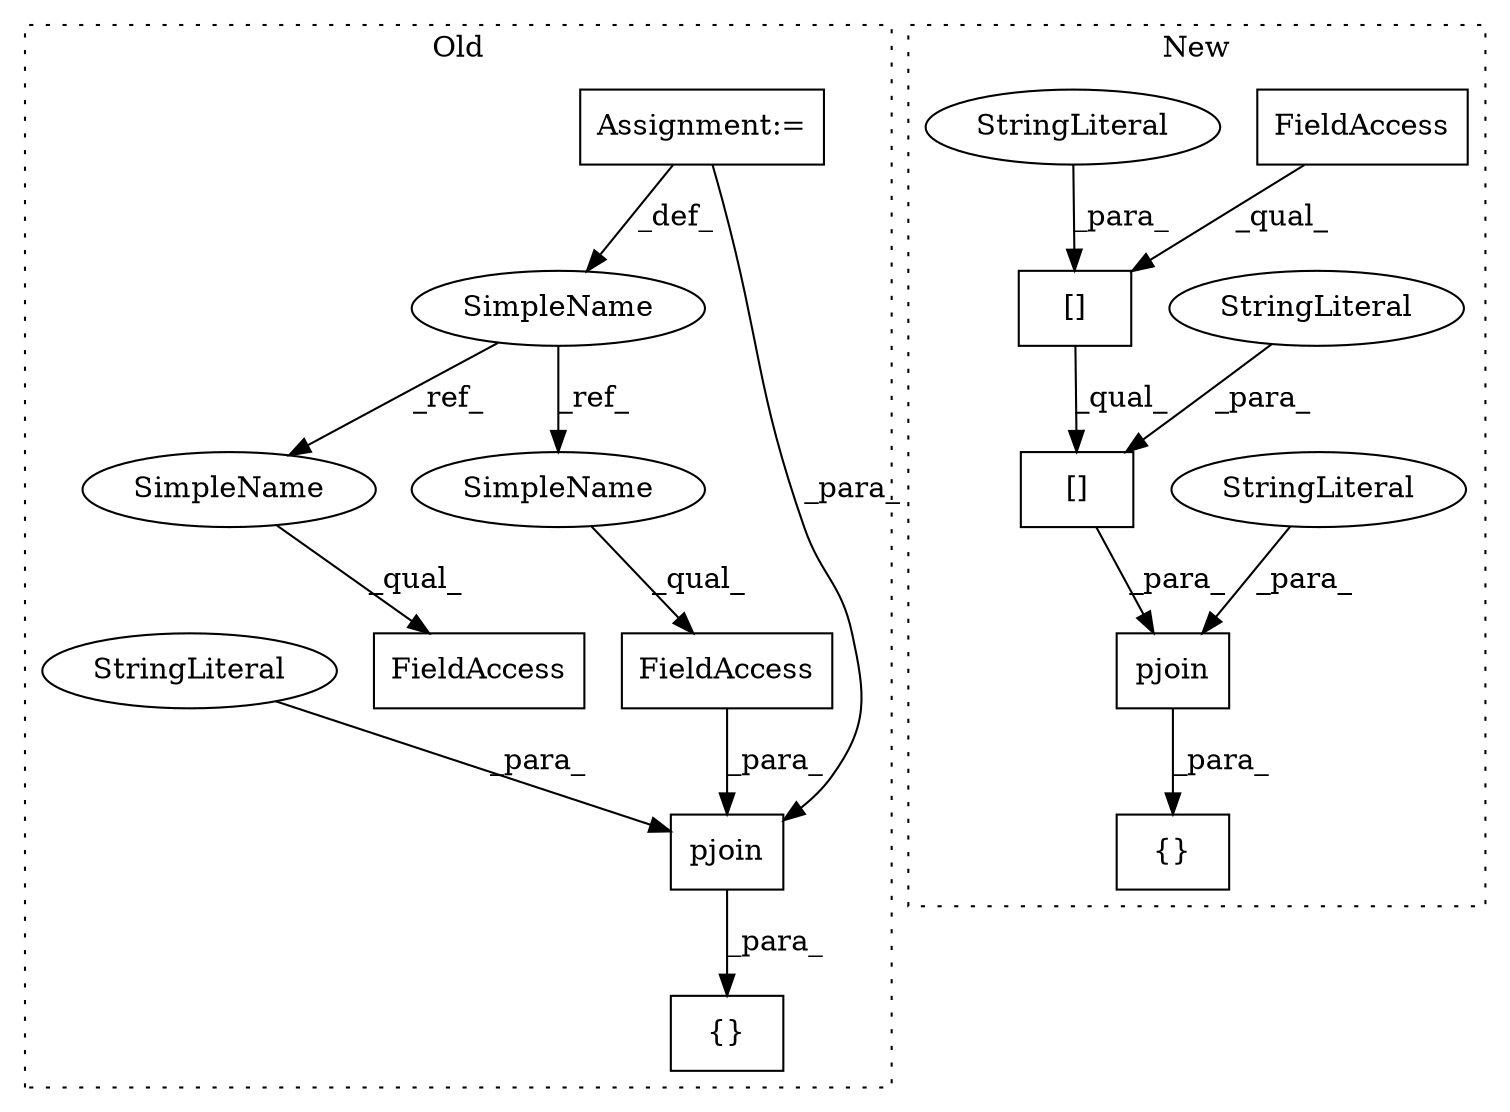 digraph G {
subgraph cluster0 {
1 [label="{}" a="4" s="72464,72719" l="1,1" shape="box"];
5 [label="Assignment:=" a="7" s="70709" l="3" shape="box"];
6 [label="FieldAccess" a="22" s="71519" l="17" shape="box"];
7 [label="SimpleName" a="42" s="70709" l="3" shape="ellipse"];
8 [label="FieldAccess" a="22" s="72517" l="17" shape="box"];
10 [label="pjoin" a="32" s="72511,72564" l="6,1" shape="box"];
15 [label="StringLiteral" a="45" s="72535" l="29" shape="ellipse"];
16 [label="SimpleName" a="42" s="71519" l="3" shape="ellipse"];
17 [label="SimpleName" a="42" s="72517" l="3" shape="ellipse"];
label = "Old";
style="dotted";
}
subgraph cluster1 {
2 [label="pjoin" a="32" s="73004,73072" l="6,1" shape="box"];
3 [label="StringLiteral" a="45" s="73045" l="27" shape="ellipse"];
4 [label="{}" a="4" s="72872,73202" l="1,1" shape="box"];
9 [label="[]" a="2" s="73010,73043" l="16,1" shape="box"];
11 [label="StringLiteral" a="45" s="73026" l="17" shape="ellipse"];
12 [label="[]" a="2" s="73010,73024" l="7,1" shape="box"];
13 [label="FieldAccess" a="22" s="73010" l="6" shape="box"];
14 [label="StringLiteral" a="45" s="73017" l="7" shape="ellipse"];
label = "New";
style="dotted";
}
2 -> 4 [label="_para_"];
3 -> 2 [label="_para_"];
5 -> 7 [label="_def_"];
5 -> 10 [label="_para_"];
7 -> 16 [label="_ref_"];
7 -> 17 [label="_ref_"];
8 -> 10 [label="_para_"];
9 -> 2 [label="_para_"];
10 -> 1 [label="_para_"];
11 -> 9 [label="_para_"];
12 -> 9 [label="_qual_"];
13 -> 12 [label="_qual_"];
14 -> 12 [label="_para_"];
15 -> 10 [label="_para_"];
16 -> 6 [label="_qual_"];
17 -> 8 [label="_qual_"];
}